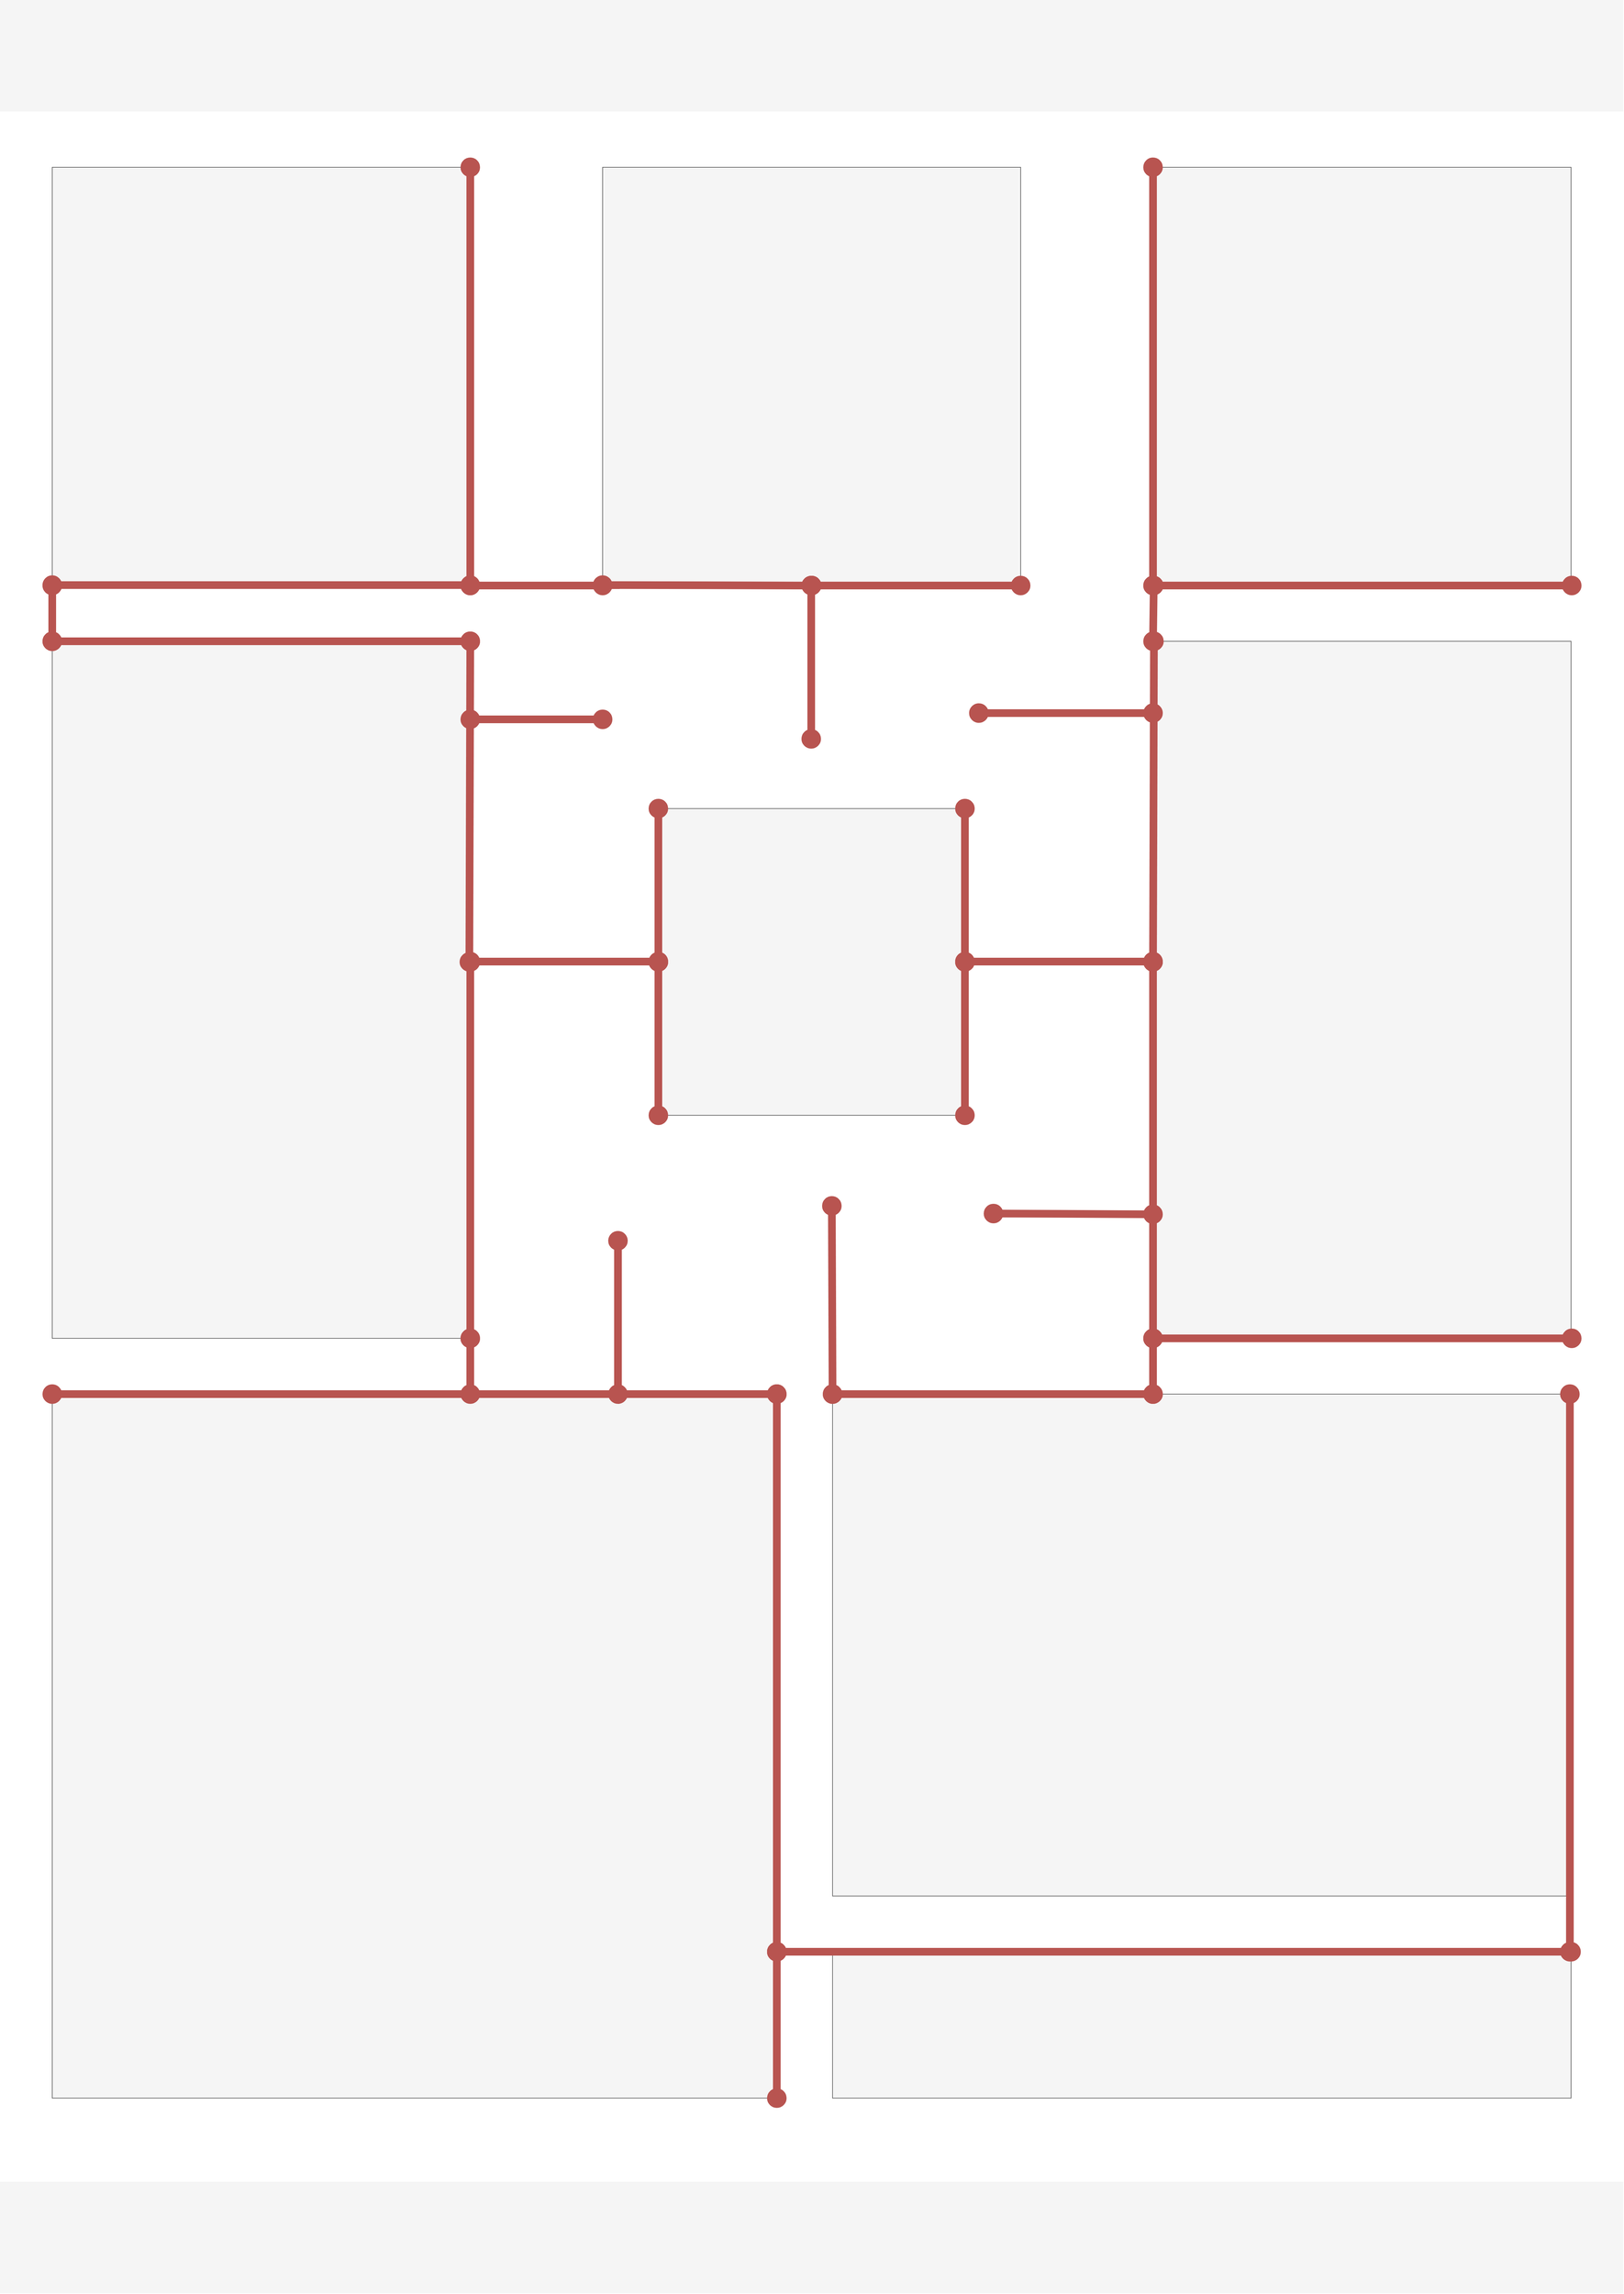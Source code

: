 <mxfile version="22.1.11" type="device">
  <diagram name="Page-1" id="nA-qFnZYefa0w5yZhD1C">
    <mxGraphModel dx="14770" dy="5630" grid="0" gridSize="10" guides="1" tooltips="1" connect="1" arrows="1" fold="1" page="1" pageScale="1" pageWidth="2339" pageHeight="3300" math="0" shadow="0">
      <root>
        <mxCell id="0" />
        <mxCell id="1" parent="0" />
        <mxCell id="Ryh0D5OJjJFEdU4xdDow-1" value="&lt;div&gt;&lt;br&gt;&lt;/div&gt;&lt;div style=&quot;font-size: 20px;&quot;&gt;&lt;br&gt;&lt;/div&gt;" style="rounded=0;whiteSpace=wrap;html=1;fontSize=55;fontFamily=Verdana;fillColor=#f5f5f5;fontColor=#333333;strokeColor=none;" vertex="1" parent="1">
          <mxGeometry x="5" width="2330" height="160" as="geometry" />
        </mxCell>
        <mxCell id="Ryh0D5OJjJFEdU4xdDow-2" value="" style="whiteSpace=wrap;html=1;aspect=fixed;strokeColor=#666666;fillColor=#f5f5f5;fontColor=#333333;" vertex="1" parent="1">
          <mxGeometry x="950" y="1160" width="440" height="440" as="geometry" />
        </mxCell>
        <mxCell id="Ryh0D5OJjJFEdU4xdDow-3" value="" style="whiteSpace=wrap;html=1;aspect=fixed;strokeColor=#666666;fillColor=#f5f5f5;fontColor=#333333;" vertex="1" parent="1">
          <mxGeometry x="80" y="240" width="600" height="600" as="geometry" />
        </mxCell>
        <mxCell id="Ryh0D5OJjJFEdU4xdDow-4" value="" style="whiteSpace=wrap;html=1;aspect=fixed;strokeColor=#666666;fillColor=#f5f5f5;fontColor=#333333;" vertex="1" parent="1">
          <mxGeometry x="870" y="240" width="600" height="600" as="geometry" />
        </mxCell>
        <mxCell id="Ryh0D5OJjJFEdU4xdDow-5" value="" style="whiteSpace=wrap;html=1;aspect=fixed;strokeColor=#666666;fillColor=#f5f5f5;fontColor=#333333;" vertex="1" parent="1">
          <mxGeometry x="1660" y="240" width="600" height="600" as="geometry" />
        </mxCell>
        <mxCell id="Ryh0D5OJjJFEdU4xdDow-7" value="" style="rounded=0;whiteSpace=wrap;html=1;strokeColor=#666666;fillColor=#f5f5f5;fontColor=#333333;" vertex="1" parent="1">
          <mxGeometry x="80" y="920" width="600" height="1000" as="geometry" />
        </mxCell>
        <mxCell id="Ryh0D5OJjJFEdU4xdDow-8" value="" style="rounded=0;whiteSpace=wrap;html=1;strokeColor=#666666;fillColor=#f5f5f5;fontColor=#333333;" vertex="1" parent="1">
          <mxGeometry x="1660" y="920" width="600" height="1000" as="geometry" />
        </mxCell>
        <mxCell id="Ryh0D5OJjJFEdU4xdDow-9" value="" style="rounded=0;whiteSpace=wrap;html=1;strokeColor=#666666;fillColor=#f5f5f5;fontColor=#333333;" vertex="1" parent="1">
          <mxGeometry x="80" y="2000" width="1040" height="1010" as="geometry" />
        </mxCell>
        <mxCell id="Ryh0D5OJjJFEdU4xdDow-10" value="" style="rounded=0;whiteSpace=wrap;html=1;strokeColor=#666666;fillColor=#f5f5f5;fontColor=#333333;" vertex="1" parent="1">
          <mxGeometry x="1200" y="2000" width="1060" height="720" as="geometry" />
        </mxCell>
        <mxCell id="Ryh0D5OJjJFEdU4xdDow-11" value="" style="rounded=0;whiteSpace=wrap;html=1;strokeColor=#666666;fillColor=#f5f5f5;fontColor=#333333;" vertex="1" parent="1">
          <mxGeometry x="1200" y="2800" width="1060" height="210" as="geometry" />
        </mxCell>
        <mxCell id="Ryh0D5OJjJFEdU4xdDow-12" value="" style="rounded=0;whiteSpace=wrap;html=1;fillColor=#f5f5f5;fontColor=#333333;strokeColor=none;" vertex="1" parent="1">
          <mxGeometry x="5" y="3130" width="2330" height="160" as="geometry" />
        </mxCell>
        <mxCell id="Ryh0D5OJjJFEdU4xdDow-15" value="" style="endArrow=oval;html=1;rounded=0;exitX=1;exitY=0.24;exitDx=0;exitDy=0;exitPerimeter=0;fillColor=#f8cecc;strokeColor=#b85450;strokeWidth=11;startArrow=oval;startFill=1;endFill=1;endSize=17;startSize=17;targetPerimeterSpacing=0;sourcePerimeterSpacing=0;" edge="1" parent="1">
          <mxGeometry width="50" height="50" relative="1" as="geometry">
            <mxPoint x="680" y="1379.44" as="sourcePoint" />
            <mxPoint x="950" y="1379.44" as="targetPoint" />
          </mxGeometry>
        </mxCell>
        <mxCell id="Ryh0D5OJjJFEdU4xdDow-16" value="" style="endArrow=oval;html=1;rounded=0;exitX=1;exitY=0.24;exitDx=0;exitDy=0;exitPerimeter=0;fillColor=#f8cecc;strokeColor=#b85450;strokeWidth=11;startArrow=oval;startFill=1;endFill=1;endSize=17;startSize=17;targetPerimeterSpacing=0;sourcePerimeterSpacing=0;" edge="1" parent="1">
          <mxGeometry width="50" height="50" relative="1" as="geometry">
            <mxPoint x="1390" y="1379.44" as="sourcePoint" />
            <mxPoint x="1660" y="1379.44" as="targetPoint" />
          </mxGeometry>
        </mxCell>
        <mxCell id="Ryh0D5OJjJFEdU4xdDow-17" value="" style="endArrow=oval;html=1;rounded=0;fillColor=#f8cecc;strokeColor=#b85450;strokeWidth=11;startArrow=oval;startFill=1;endFill=1;endSize=17;startSize=17;targetPerimeterSpacing=0;sourcePerimeterSpacing=0;" edge="1" parent="1">
          <mxGeometry width="50" height="50" relative="1" as="geometry">
            <mxPoint x="950" y="1380" as="sourcePoint" />
            <mxPoint x="950" y="1160" as="targetPoint" />
          </mxGeometry>
        </mxCell>
        <mxCell id="Ryh0D5OJjJFEdU4xdDow-18" value="" style="endArrow=oval;html=1;rounded=0;fillColor=#f8cecc;strokeColor=#b85450;strokeWidth=11;startArrow=oval;startFill=1;endFill=1;endSize=17;startSize=17;targetPerimeterSpacing=0;sourcePerimeterSpacing=0;" edge="1" parent="1">
          <mxGeometry width="50" height="50" relative="1" as="geometry">
            <mxPoint x="950" y="1600" as="sourcePoint" />
            <mxPoint x="950" y="1380" as="targetPoint" />
          </mxGeometry>
        </mxCell>
        <mxCell id="Ryh0D5OJjJFEdU4xdDow-19" value="" style="endArrow=oval;html=1;rounded=0;fillColor=#f8cecc;strokeColor=#b85450;strokeWidth=11;startArrow=oval;startFill=1;endFill=1;endSize=17;startSize=17;targetPerimeterSpacing=0;sourcePerimeterSpacing=0;" edge="1" parent="1">
          <mxGeometry width="50" height="50" relative="1" as="geometry">
            <mxPoint x="1390" y="1600" as="sourcePoint" />
            <mxPoint x="1390" y="1380" as="targetPoint" />
          </mxGeometry>
        </mxCell>
        <mxCell id="Ryh0D5OJjJFEdU4xdDow-20" value="" style="endArrow=oval;html=1;rounded=0;fillColor=#f8cecc;strokeColor=#b85450;strokeWidth=11;startArrow=oval;startFill=1;endFill=1;endSize=17;startSize=17;targetPerimeterSpacing=0;sourcePerimeterSpacing=0;" edge="1" parent="1">
          <mxGeometry width="50" height="50" relative="1" as="geometry">
            <mxPoint x="1390" y="1380" as="sourcePoint" />
            <mxPoint x="1390" y="1160" as="targetPoint" />
          </mxGeometry>
        </mxCell>
        <mxCell id="Ryh0D5OJjJFEdU4xdDow-21" value="" style="endArrow=oval;html=1;rounded=0;fillColor=#f8cecc;strokeColor=#b85450;strokeWidth=11;startArrow=oval;startFill=1;endFill=1;endSize=17;startSize=17;targetPerimeterSpacing=0;sourcePerimeterSpacing=0;entryX=1;entryY=0;entryDx=0;entryDy=0;" edge="1" parent="1" target="Ryh0D5OJjJFEdU4xdDow-7">
          <mxGeometry width="50" height="50" relative="1" as="geometry">
            <mxPoint x="678.67" y="1380" as="sourcePoint" />
            <mxPoint x="678.67" y="1160" as="targetPoint" />
          </mxGeometry>
        </mxCell>
        <mxCell id="Ryh0D5OJjJFEdU4xdDow-22" value="" style="endArrow=oval;html=1;rounded=0;fillColor=#f8cecc;strokeColor=#b85450;strokeWidth=11;startArrow=oval;startFill=1;endFill=1;endSize=17;startSize=17;targetPerimeterSpacing=0;sourcePerimeterSpacing=0;" edge="1" parent="1">
          <mxGeometry width="50" height="50" relative="1" as="geometry">
            <mxPoint x="680" y="920" as="sourcePoint" />
            <mxPoint x="80" y="920" as="targetPoint" />
          </mxGeometry>
        </mxCell>
        <mxCell id="Ryh0D5OJjJFEdU4xdDow-23" value="" style="endArrow=oval;html=1;rounded=0;fillColor=#f8cecc;strokeColor=#b85450;strokeWidth=11;startArrow=oval;startFill=1;endFill=1;endSize=17;startSize=17;targetPerimeterSpacing=0;sourcePerimeterSpacing=0;" edge="1" parent="1">
          <mxGeometry width="50" height="50" relative="1" as="geometry">
            <mxPoint x="80" y="920" as="sourcePoint" />
            <mxPoint x="80" y="840" as="targetPoint" />
          </mxGeometry>
        </mxCell>
        <mxCell id="Ryh0D5OJjJFEdU4xdDow-24" value="" style="endArrow=oval;html=1;rounded=0;fillColor=#f8cecc;strokeColor=#b85450;strokeWidth=11;startArrow=oval;startFill=1;endFill=1;endSize=17;startSize=17;targetPerimeterSpacing=0;sourcePerimeterSpacing=0;" edge="1" parent="1">
          <mxGeometry width="50" height="50" relative="1" as="geometry">
            <mxPoint x="680" y="839.35" as="sourcePoint" />
            <mxPoint x="80" y="839.35" as="targetPoint" />
          </mxGeometry>
        </mxCell>
        <mxCell id="Ryh0D5OJjJFEdU4xdDow-25" value="" style="endArrow=oval;html=1;rounded=0;fillColor=#f8cecc;strokeColor=#b85450;strokeWidth=11;startArrow=oval;startFill=1;endFill=1;endSize=17;startSize=17;targetPerimeterSpacing=0;sourcePerimeterSpacing=0;entryX=1;entryY=0;entryDx=0;entryDy=0;exitX=1;exitY=1;exitDx=0;exitDy=0;" edge="1" parent="1" source="Ryh0D5OJjJFEdU4xdDow-7">
          <mxGeometry width="50" height="50" relative="1" as="geometry">
            <mxPoint x="678.67" y="1840" as="sourcePoint" />
            <mxPoint x="680" y="1380" as="targetPoint" />
          </mxGeometry>
        </mxCell>
        <mxCell id="Ryh0D5OJjJFEdU4xdDow-26" value="" style="endArrow=oval;html=1;rounded=0;fillColor=#f8cecc;strokeColor=#b85450;strokeWidth=11;startArrow=oval;startFill=1;endFill=1;endSize=17;startSize=17;targetPerimeterSpacing=0;sourcePerimeterSpacing=0;entryX=1;entryY=0;entryDx=0;entryDy=0;" edge="1" parent="1">
          <mxGeometry width="50" height="50" relative="1" as="geometry">
            <mxPoint x="1660" y="1380" as="sourcePoint" />
            <mxPoint x="1661.33" y="920" as="targetPoint" />
          </mxGeometry>
        </mxCell>
        <mxCell id="Ryh0D5OJjJFEdU4xdDow-27" value="" style="endArrow=oval;html=1;rounded=0;fillColor=#f8cecc;strokeColor=#b85450;strokeWidth=11;startArrow=oval;startFill=1;endFill=1;endSize=17;startSize=17;targetPerimeterSpacing=0;sourcePerimeterSpacing=0;entryX=1;entryY=0;entryDx=0;entryDy=0;exitX=1;exitY=1;exitDx=0;exitDy=0;" edge="1" parent="1">
          <mxGeometry width="50" height="50" relative="1" as="geometry">
            <mxPoint x="1660" y="1920" as="sourcePoint" />
            <mxPoint x="1660" y="1380" as="targetPoint" />
          </mxGeometry>
        </mxCell>
        <mxCell id="Ryh0D5OJjJFEdU4xdDow-28" value="" style="endArrow=oval;html=1;rounded=0;fillColor=#f8cecc;strokeColor=#b85450;strokeWidth=11;startArrow=oval;startFill=1;endFill=1;endSize=17;startSize=17;targetPerimeterSpacing=0;sourcePerimeterSpacing=0;entryX=1;entryY=0;entryDx=0;entryDy=0;" edge="1" parent="1" target="Ryh0D5OJjJFEdU4xdDow-3">
          <mxGeometry width="50" height="50" relative="1" as="geometry">
            <mxPoint x="680.0" y="840" as="sourcePoint" />
            <mxPoint x="681.33" y="380" as="targetPoint" />
          </mxGeometry>
        </mxCell>
        <mxCell id="Ryh0D5OJjJFEdU4xdDow-29" value="" style="endArrow=oval;html=1;rounded=0;fillColor=#f8cecc;strokeColor=#b85450;strokeWidth=11;startArrow=oval;startFill=1;endFill=1;endSize=17;startSize=17;targetPerimeterSpacing=0;sourcePerimeterSpacing=0;" edge="1" parent="1">
          <mxGeometry width="50" height="50" relative="1" as="geometry">
            <mxPoint x="870" y="840" as="sourcePoint" />
            <mxPoint x="680" y="840" as="targetPoint" />
          </mxGeometry>
        </mxCell>
        <mxCell id="Ryh0D5OJjJFEdU4xdDow-30" value="" style="endArrow=oval;html=1;rounded=0;fillColor=#f8cecc;strokeColor=#b85450;strokeWidth=11;startArrow=oval;startFill=1;endFill=1;endSize=17;startSize=17;targetPerimeterSpacing=0;sourcePerimeterSpacing=0;" edge="1" parent="1">
          <mxGeometry width="50" height="50" relative="1" as="geometry">
            <mxPoint x="1470" y="840" as="sourcePoint" />
            <mxPoint x="1170" y="840" as="targetPoint" />
          </mxGeometry>
        </mxCell>
        <mxCell id="Ryh0D5OJjJFEdU4xdDow-31" value="" style="endArrow=oval;html=1;rounded=0;fillColor=#f8cecc;strokeColor=#b85450;strokeWidth=11;startArrow=oval;startFill=1;endFill=1;endSize=17;startSize=17;targetPerimeterSpacing=0;sourcePerimeterSpacing=0;" edge="1" parent="1">
          <mxGeometry width="50" height="50" relative="1" as="geometry">
            <mxPoint x="1169.38" y="1060" as="sourcePoint" />
            <mxPoint x="1169.38" y="840" as="targetPoint" />
          </mxGeometry>
        </mxCell>
        <mxCell id="Ryh0D5OJjJFEdU4xdDow-32" value="" style="endArrow=oval;html=1;rounded=0;fillColor=#f8cecc;strokeColor=#b85450;strokeWidth=11;startArrow=oval;startFill=1;endFill=1;endSize=17;startSize=17;targetPerimeterSpacing=0;sourcePerimeterSpacing=0;exitX=0.5;exitY=1;exitDx=0;exitDy=0;" edge="1" parent="1" source="Ryh0D5OJjJFEdU4xdDow-4">
          <mxGeometry width="50" height="50" relative="1" as="geometry">
            <mxPoint x="1060" y="839.33" as="sourcePoint" />
            <mxPoint x="870" y="839.33" as="targetPoint" />
          </mxGeometry>
        </mxCell>
        <mxCell id="Ryh0D5OJjJFEdU4xdDow-33" value="" style="endArrow=oval;html=1;rounded=0;fillColor=#f8cecc;strokeColor=#b85450;strokeWidth=11;startArrow=oval;startFill=1;endFill=1;endSize=17;startSize=17;targetPerimeterSpacing=0;sourcePerimeterSpacing=0;" edge="1" parent="1">
          <mxGeometry width="50" height="50" relative="1" as="geometry">
            <mxPoint x="1660" y="920" as="sourcePoint" />
            <mxPoint x="1661" y="840" as="targetPoint" />
          </mxGeometry>
        </mxCell>
        <mxCell id="Ryh0D5OJjJFEdU4xdDow-34" value="" style="endArrow=oval;html=1;rounded=0;fillColor=#f8cecc;strokeColor=#b85450;strokeWidth=11;startArrow=oval;startFill=1;endFill=1;endSize=17;startSize=17;targetPerimeterSpacing=0;sourcePerimeterSpacing=0;entryX=0;entryY=0;entryDx=0;entryDy=0;" edge="1" parent="1" target="Ryh0D5OJjJFEdU4xdDow-5">
          <mxGeometry width="50" height="50" relative="1" as="geometry">
            <mxPoint x="1660" y="840" as="sourcePoint" />
            <mxPoint x="1661" y="760" as="targetPoint" />
          </mxGeometry>
        </mxCell>
        <mxCell id="Ryh0D5OJjJFEdU4xdDow-35" value="" style="endArrow=oval;html=1;rounded=0;fillColor=#f8cecc;strokeColor=#b85450;strokeWidth=11;startArrow=oval;startFill=1;endFill=1;endSize=17;startSize=17;targetPerimeterSpacing=0;sourcePerimeterSpacing=0;" edge="1" parent="1">
          <mxGeometry width="50" height="50" relative="1" as="geometry">
            <mxPoint x="1660" y="840" as="sourcePoint" />
            <mxPoint x="2261" y="840" as="targetPoint" />
          </mxGeometry>
        </mxCell>
        <mxCell id="Ryh0D5OJjJFEdU4xdDow-36" value="" style="endArrow=oval;html=1;rounded=0;fillColor=#f8cecc;strokeColor=#b85450;strokeWidth=11;startArrow=oval;startFill=1;endFill=1;endSize=17;startSize=17;targetPerimeterSpacing=0;sourcePerimeterSpacing=0;" edge="1" parent="1">
          <mxGeometry width="50" height="50" relative="1" as="geometry">
            <mxPoint x="1660" y="1920" as="sourcePoint" />
            <mxPoint x="2261" y="1920" as="targetPoint" />
          </mxGeometry>
        </mxCell>
        <mxCell id="Ryh0D5OJjJFEdU4xdDow-38" value="" style="endArrow=oval;html=1;rounded=0;fillColor=#f8cecc;strokeColor=#b85450;strokeWidth=11;startArrow=oval;startFill=1;endFill=1;endSize=17;startSize=17;targetPerimeterSpacing=0;sourcePerimeterSpacing=0;entryX=1;entryY=0;entryDx=0;entryDy=0;" edge="1" parent="1">
          <mxGeometry width="50" height="50" relative="1" as="geometry">
            <mxPoint x="680" y="2000" as="sourcePoint" />
            <mxPoint x="680" y="1920" as="targetPoint" />
          </mxGeometry>
        </mxCell>
        <mxCell id="Ryh0D5OJjJFEdU4xdDow-39" value="" style="endArrow=oval;html=1;rounded=0;exitX=0;exitY=0;exitDx=0;exitDy=0;fillColor=#f8cecc;strokeColor=#b85450;strokeWidth=11;startArrow=oval;startFill=1;endFill=1;endSize=17;startSize=17;targetPerimeterSpacing=0;sourcePerimeterSpacing=0;entryX=1;entryY=0;entryDx=0;entryDy=0;" edge="1" parent="1" source="Ryh0D5OJjJFEdU4xdDow-9" target="Ryh0D5OJjJFEdU4xdDow-9">
          <mxGeometry width="50" height="50" relative="1" as="geometry">
            <mxPoint x="680" y="2000" as="sourcePoint" />
            <mxPoint x="950" y="2000" as="targetPoint" />
          </mxGeometry>
        </mxCell>
        <mxCell id="Ryh0D5OJjJFEdU4xdDow-40" value="" style="endArrow=oval;html=1;rounded=0;fillColor=#f8cecc;strokeColor=#b85450;strokeWidth=11;startArrow=oval;startFill=1;endFill=1;endSize=17;startSize=17;targetPerimeterSpacing=0;sourcePerimeterSpacing=0;" edge="1" parent="1">
          <mxGeometry width="50" height="50" relative="1" as="geometry">
            <mxPoint x="1120" y="2800" as="sourcePoint" />
            <mxPoint x="1120" y="2000" as="targetPoint" />
          </mxGeometry>
        </mxCell>
        <mxCell id="Ryh0D5OJjJFEdU4xdDow-42" value="" style="endArrow=oval;html=1;rounded=0;fillColor=#f8cecc;strokeColor=#b85450;strokeWidth=11;startArrow=oval;startFill=1;endFill=1;endSize=17;startSize=17;targetPerimeterSpacing=0;sourcePerimeterSpacing=0;entryX=1;entryY=0;entryDx=0;entryDy=0;" edge="1" parent="1" target="Ryh0D5OJjJFEdU4xdDow-11">
          <mxGeometry width="50" height="50" relative="1" as="geometry">
            <mxPoint x="1120" y="2800" as="sourcePoint" />
            <mxPoint x="1721" y="2800" as="targetPoint" />
          </mxGeometry>
        </mxCell>
        <mxCell id="Ryh0D5OJjJFEdU4xdDow-43" value="" style="endArrow=oval;html=1;rounded=0;fillColor=#f8cecc;strokeColor=#b85450;strokeWidth=11;startArrow=oval;startFill=1;endFill=1;endSize=17;startSize=17;targetPerimeterSpacing=0;sourcePerimeterSpacing=0;exitX=1;exitY=1;exitDx=0;exitDy=0;" edge="1" parent="1" source="Ryh0D5OJjJFEdU4xdDow-9">
          <mxGeometry width="50" height="50" relative="1" as="geometry">
            <mxPoint x="1120" y="3600" as="sourcePoint" />
            <mxPoint x="1120" y="2800" as="targetPoint" />
          </mxGeometry>
        </mxCell>
        <mxCell id="Ryh0D5OJjJFEdU4xdDow-44" value="" style="endArrow=oval;html=1;rounded=0;fillColor=#f8cecc;strokeColor=#b85450;strokeWidth=11;startArrow=oval;startFill=1;endFill=1;endSize=17;startSize=17;targetPerimeterSpacing=0;sourcePerimeterSpacing=0;" edge="1" parent="1">
          <mxGeometry width="50" height="50" relative="1" as="geometry">
            <mxPoint x="1660" y="2000" as="sourcePoint" />
            <mxPoint x="1660" y="1920" as="targetPoint" />
          </mxGeometry>
        </mxCell>
        <mxCell id="Ryh0D5OJjJFEdU4xdDow-45" value="" style="endArrow=oval;html=1;rounded=0;fillColor=#f8cecc;strokeColor=#b85450;strokeWidth=11;startArrow=oval;startFill=1;endFill=1;endSize=17;startSize=17;targetPerimeterSpacing=0;sourcePerimeterSpacing=0;" edge="1" parent="1">
          <mxGeometry width="50" height="50" relative="1" as="geometry">
            <mxPoint x="1200" y="2000" as="sourcePoint" />
            <mxPoint x="1660" y="2000" as="targetPoint" />
          </mxGeometry>
        </mxCell>
        <mxCell id="Ryh0D5OJjJFEdU4xdDow-46" value="" style="endArrow=oval;html=1;rounded=0;fillColor=#f8cecc;strokeColor=#b85450;strokeWidth=11;startArrow=oval;startFill=1;endFill=1;endSize=17;startSize=17;targetPerimeterSpacing=0;sourcePerimeterSpacing=0;" edge="1" parent="1">
          <mxGeometry width="50" height="50" relative="1" as="geometry">
            <mxPoint x="1200" y="2000" as="sourcePoint" />
            <mxPoint x="1199" y="1730" as="targetPoint" />
          </mxGeometry>
        </mxCell>
        <mxCell id="Ryh0D5OJjJFEdU4xdDow-47" value="" style="endArrow=oval;html=1;rounded=0;fillColor=#f8cecc;strokeColor=#b85450;strokeWidth=11;startArrow=oval;startFill=1;endFill=1;endSize=17;startSize=17;targetPerimeterSpacing=0;sourcePerimeterSpacing=0;" edge="1" parent="1">
          <mxGeometry width="50" height="50" relative="1" as="geometry">
            <mxPoint x="2258.33" y="2800" as="sourcePoint" />
            <mxPoint x="2258.33" y="2000" as="targetPoint" />
          </mxGeometry>
        </mxCell>
        <mxCell id="Ryh0D5OJjJFEdU4xdDow-50" value="" style="endArrow=oval;html=1;rounded=0;fillColor=#f8cecc;strokeColor=#b85450;strokeWidth=11;startArrow=oval;startFill=1;endFill=1;endSize=17;startSize=17;targetPerimeterSpacing=0;sourcePerimeterSpacing=0;" edge="1" parent="1">
          <mxGeometry width="50" height="50" relative="1" as="geometry">
            <mxPoint x="870" y="1032" as="sourcePoint" />
            <mxPoint x="680" y="1032" as="targetPoint" />
          </mxGeometry>
        </mxCell>
        <mxCell id="Ryh0D5OJjJFEdU4xdDow-51" value="" style="endArrow=oval;html=1;rounded=0;fillColor=#f8cecc;strokeColor=#b85450;strokeWidth=11;startArrow=oval;startFill=1;endFill=1;endSize=17;startSize=17;targetPerimeterSpacing=0;sourcePerimeterSpacing=0;" edge="1" parent="1">
          <mxGeometry width="50" height="50" relative="1" as="geometry">
            <mxPoint x="1660" y="1742" as="sourcePoint" />
            <mxPoint x="1431" y="1741" as="targetPoint" />
          </mxGeometry>
        </mxCell>
        <mxCell id="Ryh0D5OJjJFEdU4xdDow-52" value="" style="endArrow=oval;html=1;rounded=0;fillColor=#f8cecc;strokeColor=#b85450;strokeWidth=11;startArrow=oval;startFill=1;endFill=1;endSize=17;startSize=17;targetPerimeterSpacing=0;sourcePerimeterSpacing=0;" edge="1" parent="1">
          <mxGeometry width="50" height="50" relative="1" as="geometry">
            <mxPoint x="892" y="2000" as="sourcePoint" />
            <mxPoint x="892" y="1780" as="targetPoint" />
          </mxGeometry>
        </mxCell>
        <mxCell id="Ryh0D5OJjJFEdU4xdDow-53" value="" style="endArrow=oval;html=1;rounded=0;fillColor=#f8cecc;strokeColor=#b85450;strokeWidth=11;startArrow=oval;startFill=1;endFill=1;endSize=17;startSize=17;targetPerimeterSpacing=0;sourcePerimeterSpacing=0;" edge="1" parent="1">
          <mxGeometry width="50" height="50" relative="1" as="geometry">
            <mxPoint x="1660" y="1023" as="sourcePoint" />
            <mxPoint x="1410" y="1023" as="targetPoint" />
          </mxGeometry>
        </mxCell>
      </root>
    </mxGraphModel>
  </diagram>
</mxfile>
